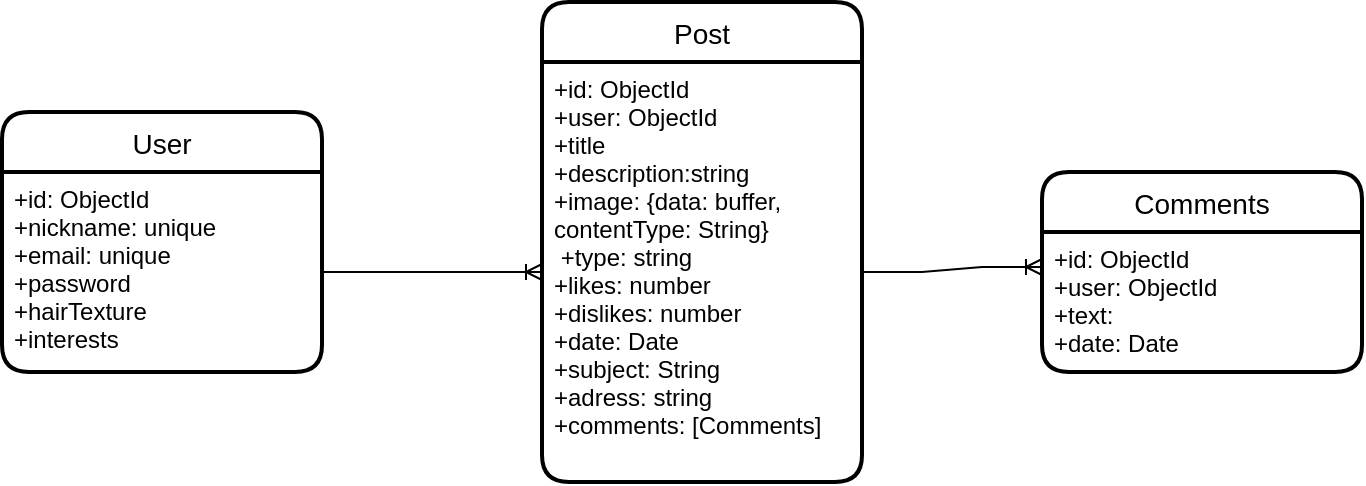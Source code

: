 <mxfile version="17.4.6" type="device" pages="2"><diagram id="grAGt3oP5FGGt3crNfnp" name="DataBase"><mxGraphModel dx="940" dy="447" grid="1" gridSize="10" guides="1" tooltips="1" connect="1" arrows="1" fold="1" page="1" pageScale="1" pageWidth="850" pageHeight="1100" math="0" shadow="0"><root><mxCell id="0"/><mxCell id="1" parent="0"/><mxCell id="gcwjIzh6tKBcsbWtab-z-1" value="User" style="swimlane;childLayout=stackLayout;horizontal=1;startSize=30;horizontalStack=0;rounded=1;fontSize=14;fontStyle=0;strokeWidth=2;resizeParent=0;resizeLast=1;shadow=0;dashed=0;align=center;" parent="1" vertex="1"><mxGeometry x="80" y="230" width="160" height="130" as="geometry"/></mxCell><mxCell id="gcwjIzh6tKBcsbWtab-z-2" value="+id: ObjectId&#10;+nickname: unique&#10;+email: unique&#10;+password&#10;+hairTexture&#10;+interests&#10;" style="align=left;strokeColor=none;fillColor=none;spacingLeft=4;fontSize=12;verticalAlign=top;resizable=0;rotatable=0;part=1;" parent="gcwjIzh6tKBcsbWtab-z-1" vertex="1"><mxGeometry y="30" width="160" height="100" as="geometry"/></mxCell><mxCell id="gcwjIzh6tKBcsbWtab-z-4" value="Post" style="swimlane;childLayout=stackLayout;horizontal=1;startSize=30;horizontalStack=0;rounded=1;fontSize=14;fontStyle=0;strokeWidth=2;resizeParent=0;resizeLast=1;shadow=0;dashed=0;align=center;" parent="1" vertex="1"><mxGeometry x="350" y="175" width="160" height="240" as="geometry"/></mxCell><mxCell id="gcwjIzh6tKBcsbWtab-z-5" value="+id: ObjectId&#10;+user: ObjectId&#10;+title&#10;+description:string&#10;+image: {data: buffer,&#10;contentType: String} &#10; +type: string&#10;+likes: number&#10;+dislikes: number&#10;+date: Date&#10;+subject: String&#10;+adress: string&#10;+comments: [Comments]&#10;" style="align=left;strokeColor=none;fillColor=none;spacingLeft=4;fontSize=12;verticalAlign=top;resizable=0;rotatable=0;part=1;" parent="gcwjIzh6tKBcsbWtab-z-4" vertex="1"><mxGeometry y="30" width="160" height="210" as="geometry"/></mxCell><mxCell id="gcwjIzh6tKBcsbWtab-z-6" value="Comments" style="swimlane;childLayout=stackLayout;horizontal=1;startSize=30;horizontalStack=0;rounded=1;fontSize=14;fontStyle=0;strokeWidth=2;resizeParent=0;resizeLast=1;shadow=0;dashed=0;align=center;" parent="1" vertex="1"><mxGeometry x="600" y="260" width="160" height="100" as="geometry"/></mxCell><mxCell id="gcwjIzh6tKBcsbWtab-z-7" value="+id: ObjectId&#10;+user: ObjectId&#10;+text:&#10;+date: Date" style="align=left;strokeColor=none;fillColor=none;spacingLeft=4;fontSize=12;verticalAlign=top;resizable=0;rotatable=0;part=1;" parent="gcwjIzh6tKBcsbWtab-z-6" vertex="1"><mxGeometry y="30" width="160" height="70" as="geometry"/></mxCell><mxCell id="gcwjIzh6tKBcsbWtab-z-16" value="" style="edgeStyle=entityRelationEdgeStyle;fontSize=12;html=1;endArrow=ERoneToMany;rounded=0;fontColor=#000000;entryX=0;entryY=0.5;entryDx=0;entryDy=0;" parent="1" source="gcwjIzh6tKBcsbWtab-z-2" target="gcwjIzh6tKBcsbWtab-z-5" edge="1"><mxGeometry width="100" height="100" relative="1" as="geometry"><mxPoint x="390" y="380" as="sourcePoint"/><mxPoint x="490" y="280" as="targetPoint"/></mxGeometry></mxCell><mxCell id="gcwjIzh6tKBcsbWtab-z-20" value="" style="edgeStyle=entityRelationEdgeStyle;fontSize=12;html=1;endArrow=ERoneToMany;rounded=0;fontColor=#000000;entryX=0;entryY=0.25;entryDx=0;entryDy=0;exitX=1;exitY=0.5;exitDx=0;exitDy=0;" parent="1" target="gcwjIzh6tKBcsbWtab-z-7" edge="1" source="gcwjIzh6tKBcsbWtab-z-5"><mxGeometry width="100" height="100" relative="1" as="geometry"><mxPoint x="520" y="150" as="sourcePoint"/><mxPoint x="490" y="280" as="targetPoint"/></mxGeometry></mxCell></root></mxGraphModel></diagram><diagram id="FW1Y67bFzgrJ6F1dPSN0" name="Blocks"><mxGraphModel dx="723" dy="344" grid="1" gridSize="10" guides="1" tooltips="1" connect="1" arrows="1" fold="1" page="1" pageScale="1" pageWidth="850" pageHeight="1100" math="0" shadow="0"><root><mxCell id="0"/><mxCell id="1" parent="0"/><mxCell id="VoxfB19_o0gOgYugQEg4-10" style="edgeStyle=orthogonalEdgeStyle;rounded=0;orthogonalLoop=1;jettySize=auto;html=1;fontColor=#000000;verticalAlign=middle;entryX=0;entryY=0.5;entryDx=0;entryDy=0;exitX=0;exitY=0;exitDx=50.0;exitDy=0;exitPerimeter=0;" edge="1" parent="1" source="VoxfB19_o0gOgYugQEg4-5" target="VoxfB19_o0gOgYugQEg4-9"><mxGeometry relative="1" as="geometry"><mxPoint x="570" y="190" as="targetPoint"/><Array as="points"/></mxGeometry></mxCell><mxCell id="VoxfB19_o0gOgYugQEg4-3" value="Client Side" style="verticalAlign=top;align=left;spacingTop=8;spacingLeft=2;spacingRight=12;shape=cube;size=10;direction=south;fontStyle=4;html=1;fontColor=#000000;" vertex="1" parent="1"><mxGeometry x="50" y="100" width="200" height="110" as="geometry"/></mxCell><mxCell id="VoxfB19_o0gOgYugQEg4-1" value="App&#10;(React)" style="shape=module;align=left;spacingLeft=20;align=center;verticalAlign=top;fontColor=#000000;" vertex="1" parent="1"><mxGeometry x="60" y="150" width="80" height="50" as="geometry"/></mxCell><mxCell id="VoxfB19_o0gOgYugQEg4-4" value="Logic&#10;(fetch)" style="shape=module;align=left;spacingLeft=20;align=center;verticalAlign=top;fontColor=#000000;" vertex="1" parent="1"><mxGeometry x="150" y="150" width="80" height="50" as="geometry"/></mxCell><mxCell id="VoxfB19_o0gOgYugQEg4-5" value="Server Side" style="verticalAlign=top;align=left;spacingTop=8;spacingLeft=2;spacingRight=12;shape=cube;size=10;direction=south;fontStyle=4;html=1;fontColor=#000000;" vertex="1" parent="1"><mxGeometry x="305" y="100" width="240" height="110" as="geometry"/></mxCell><mxCell id="VoxfB19_o0gOgYugQEg4-6" value="API&#10;(Node Express)" style="shape=module;align=left;spacingLeft=20;align=center;verticalAlign=top;fontColor=#000000;" vertex="1" parent="1"><mxGeometry x="310" y="150" width="110" height="50" as="geometry"/></mxCell><mxCell id="VoxfB19_o0gOgYugQEg4-7" value="Logic&#10;(Mongoose)" style="shape=module;align=left;spacingLeft=20;align=center;verticalAlign=top;fontColor=#000000;" vertex="1" parent="1"><mxGeometry x="430" y="150" width="90" height="50" as="geometry"/></mxCell><mxCell id="VoxfB19_o0gOgYugQEg4-9" value="Database&lt;br&gt;(Mongo)" style="shape=datastore;whiteSpace=wrap;html=1;fontColor=#000000;" vertex="1" parent="1"><mxGeometry x="590" y="115" width="80" height="80" as="geometry"/></mxCell><mxCell id="VoxfB19_o0gOgYugQEg4-14" value="" style="endArrow=none;html=1;rounded=0;fontColor=#000000;exitX=0;exitY=0;exitDx=50;exitDy=0;exitPerimeter=0;entryX=0;entryY=0;entryDx=60;entryDy=240;entryPerimeter=0;" edge="1" parent="1" source="VoxfB19_o0gOgYugQEg4-3" target="VoxfB19_o0gOgYugQEg4-5"><mxGeometry relative="1" as="geometry"><mxPoint x="240" y="90" as="sourcePoint"/><mxPoint x="400" y="90" as="targetPoint"/><Array as="points"><mxPoint x="290" y="150"/><mxPoint x="290" y="160"/></Array></mxGeometry></mxCell></root></mxGraphModel></diagram></mxfile>